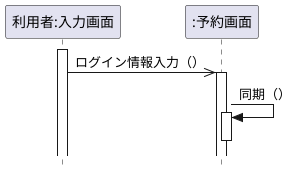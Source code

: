 @startuml 
 hide footbox
skinparam style strictuml /' 厳密なUMLに準拠する'/
participant "利用者:入力画面" as gest
participant ":予約画面" as ReservationScreen

activate gest
gest ->> ReservationScreen: ログイン情報入力（）

activate ReservationScreen
    ReservationScreen -> ReservationScreen: 同期（）
    activate ReservationScreen
deactivate ReservationScreen

@enduml